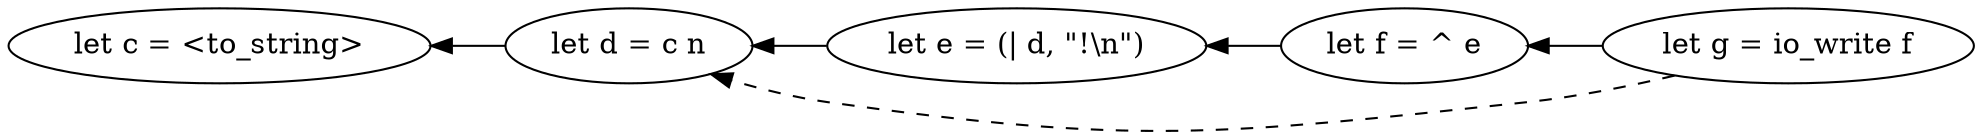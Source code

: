 digraph G {
  rankdir = "RL";
  clusterrank = "local";
  ordering = "in";

  c[label="let c = <to_string>"];

  d[label="let d = c n"]
  d -> c[weight=2];

  e[label="let e = (| d, \"!\\n\")"];
  e -> d[weight=2];

  f[label="let f = ^ e"];
  f -> e[weight=2];

  g[label="let g = io_write f"];
  g -> f[weight=2];
  g -> d[style=dashed];
}
